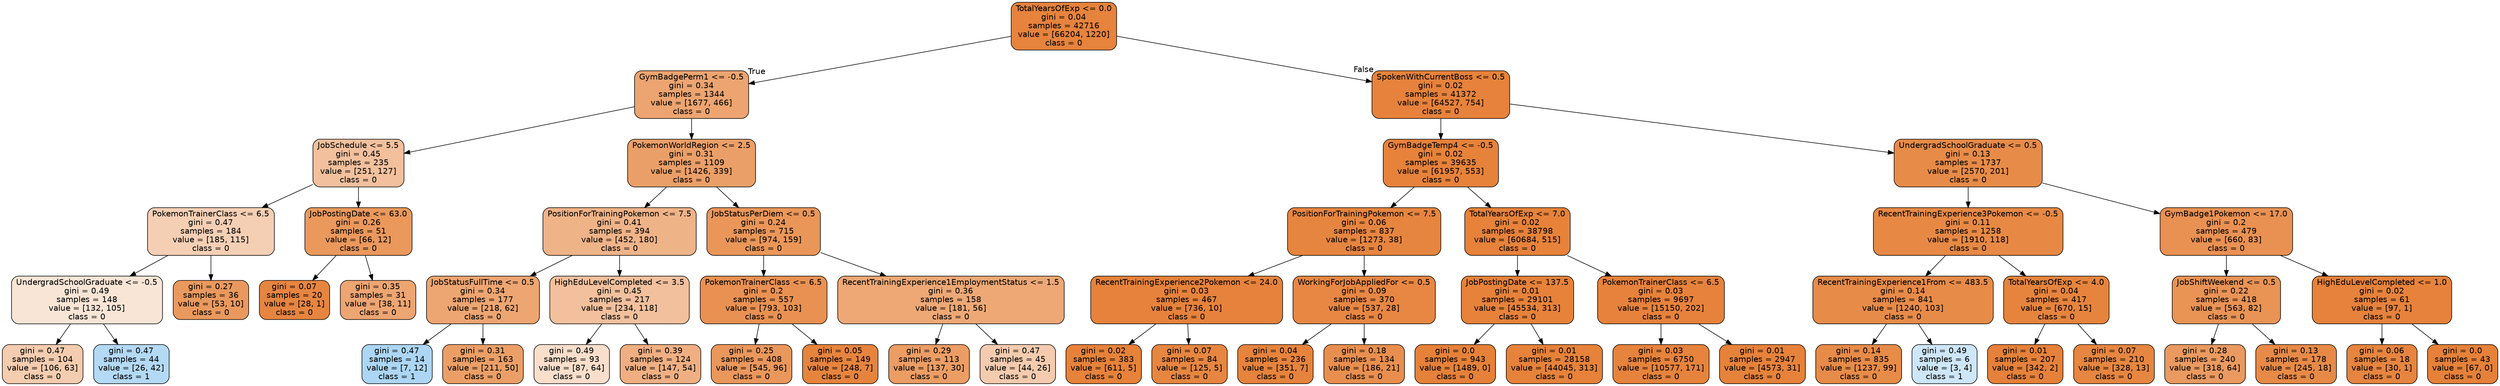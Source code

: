 digraph Tree {
node [shape=box, style="filled, rounded", color="black", fontname=helvetica] ;
edge [fontname=helvetica] ;
0 [label="TotalYearsOfExp <= 0.0\ngini = 0.04\nsamples = 42716\nvalue = [66204, 1220]\nclass = 0", fillcolor="#e58139fa"] ;
1 [label="GymBadgePerm1 <= -0.5\ngini = 0.34\nsamples = 1344\nvalue = [1677, 466]\nclass = 0", fillcolor="#e58139b8"] ;
0 -> 1 [labeldistance=2.5, labelangle=45, headlabel="True"] ;
2 [label="JobSchedule <= 5.5\ngini = 0.45\nsamples = 235\nvalue = [251, 127]\nclass = 0", fillcolor="#e581397e"] ;
1 -> 2 ;
3 [label="PokemonTrainerClass <= 6.5\ngini = 0.47\nsamples = 184\nvalue = [185, 115]\nclass = 0", fillcolor="#e5813960"] ;
2 -> 3 ;
4 [label="UndergradSchoolGraduate <= -0.5\ngini = 0.49\nsamples = 148\nvalue = [132, 105]\nclass = 0", fillcolor="#e5813934"] ;
3 -> 4 ;
5 [label="gini = 0.47\nsamples = 104\nvalue = [106, 63]\nclass = 0", fillcolor="#e5813967"] ;
4 -> 5 ;
6 [label="gini = 0.47\nsamples = 44\nvalue = [26, 42]\nclass = 1", fillcolor="#399de561"] ;
4 -> 6 ;
7 [label="gini = 0.27\nsamples = 36\nvalue = [53, 10]\nclass = 0", fillcolor="#e58139cf"] ;
3 -> 7 ;
8 [label="JobPostingDate <= 63.0\ngini = 0.26\nsamples = 51\nvalue = [66, 12]\nclass = 0", fillcolor="#e58139d1"] ;
2 -> 8 ;
9 [label="gini = 0.07\nsamples = 20\nvalue = [28, 1]\nclass = 0", fillcolor="#e58139f6"] ;
8 -> 9 ;
10 [label="gini = 0.35\nsamples = 31\nvalue = [38, 11]\nclass = 0", fillcolor="#e58139b5"] ;
8 -> 10 ;
11 [label="PokemonWorldRegion <= 2.5\ngini = 0.31\nsamples = 1109\nvalue = [1426, 339]\nclass = 0", fillcolor="#e58139c2"] ;
1 -> 11 ;
12 [label="PositionForTrainingPokemon <= 7.5\ngini = 0.41\nsamples = 394\nvalue = [452, 180]\nclass = 0", fillcolor="#e5813999"] ;
11 -> 12 ;
13 [label="JobStatusFullTime <= 0.5\ngini = 0.34\nsamples = 177\nvalue = [218, 62]\nclass = 0", fillcolor="#e58139b6"] ;
12 -> 13 ;
14 [label="gini = 0.47\nsamples = 14\nvalue = [7, 12]\nclass = 1", fillcolor="#399de56a"] ;
13 -> 14 ;
15 [label="gini = 0.31\nsamples = 163\nvalue = [211, 50]\nclass = 0", fillcolor="#e58139c3"] ;
13 -> 15 ;
16 [label="HighEduLevelCompleted <= 3.5\ngini = 0.45\nsamples = 217\nvalue = [234, 118]\nclass = 0", fillcolor="#e581397e"] ;
12 -> 16 ;
17 [label="gini = 0.49\nsamples = 93\nvalue = [87, 64]\nclass = 0", fillcolor="#e5813943"] ;
16 -> 17 ;
18 [label="gini = 0.39\nsamples = 124\nvalue = [147, 54]\nclass = 0", fillcolor="#e58139a1"] ;
16 -> 18 ;
19 [label="JobStatusPerDiem <= 0.5\ngini = 0.24\nsamples = 715\nvalue = [974, 159]\nclass = 0", fillcolor="#e58139d5"] ;
11 -> 19 ;
20 [label="PokemonTrainerClass <= 6.5\ngini = 0.2\nsamples = 557\nvalue = [793, 103]\nclass = 0", fillcolor="#e58139de"] ;
19 -> 20 ;
21 [label="gini = 0.25\nsamples = 408\nvalue = [545, 96]\nclass = 0", fillcolor="#e58139d2"] ;
20 -> 21 ;
22 [label="gini = 0.05\nsamples = 149\nvalue = [248, 7]\nclass = 0", fillcolor="#e58139f8"] ;
20 -> 22 ;
23 [label="RecentTrainingExperience1EmploymentStatus <= 1.5\ngini = 0.36\nsamples = 158\nvalue = [181, 56]\nclass = 0", fillcolor="#e58139b0"] ;
19 -> 23 ;
24 [label="gini = 0.29\nsamples = 113\nvalue = [137, 30]\nclass = 0", fillcolor="#e58139c7"] ;
23 -> 24 ;
25 [label="gini = 0.47\nsamples = 45\nvalue = [44, 26]\nclass = 0", fillcolor="#e5813968"] ;
23 -> 25 ;
26 [label="SpokenWithCurrentBoss <= 0.5\ngini = 0.02\nsamples = 41372\nvalue = [64527, 754]\nclass = 0", fillcolor="#e58139fc"] ;
0 -> 26 [labeldistance=2.5, labelangle=-45, headlabel="False"] ;
27 [label="GymBadgeTemp4 <= -0.5\ngini = 0.02\nsamples = 39635\nvalue = [61957, 553]\nclass = 0", fillcolor="#e58139fd"] ;
26 -> 27 ;
28 [label="PositionForTrainingPokemon <= 7.5\ngini = 0.06\nsamples = 837\nvalue = [1273, 38]\nclass = 0", fillcolor="#e58139f7"] ;
27 -> 28 ;
29 [label="RecentTrainingExperience2Pokemon <= 24.0\ngini = 0.03\nsamples = 467\nvalue = [736, 10]\nclass = 0", fillcolor="#e58139fc"] ;
28 -> 29 ;
30 [label="gini = 0.02\nsamples = 383\nvalue = [611, 5]\nclass = 0", fillcolor="#e58139fd"] ;
29 -> 30 ;
31 [label="gini = 0.07\nsamples = 84\nvalue = [125, 5]\nclass = 0", fillcolor="#e58139f5"] ;
29 -> 31 ;
32 [label="WorkingForJobAppliedFor <= 0.5\ngini = 0.09\nsamples = 370\nvalue = [537, 28]\nclass = 0", fillcolor="#e58139f2"] ;
28 -> 32 ;
33 [label="gini = 0.04\nsamples = 236\nvalue = [351, 7]\nclass = 0", fillcolor="#e58139fa"] ;
32 -> 33 ;
34 [label="gini = 0.18\nsamples = 134\nvalue = [186, 21]\nclass = 0", fillcolor="#e58139e2"] ;
32 -> 34 ;
35 [label="TotalYearsOfExp <= 7.0\ngini = 0.02\nsamples = 38798\nvalue = [60684, 515]\nclass = 0", fillcolor="#e58139fd"] ;
27 -> 35 ;
36 [label="JobPostingDate <= 137.5\ngini = 0.01\nsamples = 29101\nvalue = [45534, 313]\nclass = 0", fillcolor="#e58139fd"] ;
35 -> 36 ;
37 [label="gini = 0.0\nsamples = 943\nvalue = [1489, 0]\nclass = 0", fillcolor="#e58139ff"] ;
36 -> 37 ;
38 [label="gini = 0.01\nsamples = 28158\nvalue = [44045, 313]\nclass = 0", fillcolor="#e58139fd"] ;
36 -> 38 ;
39 [label="PokemonTrainerClass <= 6.5\ngini = 0.03\nsamples = 9697\nvalue = [15150, 202]\nclass = 0", fillcolor="#e58139fc"] ;
35 -> 39 ;
40 [label="gini = 0.03\nsamples = 6750\nvalue = [10577, 171]\nclass = 0", fillcolor="#e58139fb"] ;
39 -> 40 ;
41 [label="gini = 0.01\nsamples = 2947\nvalue = [4573, 31]\nclass = 0", fillcolor="#e58139fd"] ;
39 -> 41 ;
42 [label="UndergradSchoolGraduate <= 0.5\ngini = 0.13\nsamples = 1737\nvalue = [2570, 201]\nclass = 0", fillcolor="#e58139eb"] ;
26 -> 42 ;
43 [label="RecentTrainingExperience3Pokemon <= -0.5\ngini = 0.11\nsamples = 1258\nvalue = [1910, 118]\nclass = 0", fillcolor="#e58139ef"] ;
42 -> 43 ;
44 [label="RecentTrainingExperience1From <= 483.5\ngini = 0.14\nsamples = 841\nvalue = [1240, 103]\nclass = 0", fillcolor="#e58139ea"] ;
43 -> 44 ;
45 [label="gini = 0.14\nsamples = 835\nvalue = [1237, 99]\nclass = 0", fillcolor="#e58139eb"] ;
44 -> 45 ;
46 [label="gini = 0.49\nsamples = 6\nvalue = [3, 4]\nclass = 1", fillcolor="#399de540"] ;
44 -> 46 ;
47 [label="TotalYearsOfExp <= 4.0\ngini = 0.04\nsamples = 417\nvalue = [670, 15]\nclass = 0", fillcolor="#e58139f9"] ;
43 -> 47 ;
48 [label="gini = 0.01\nsamples = 207\nvalue = [342, 2]\nclass = 0", fillcolor="#e58139fe"] ;
47 -> 48 ;
49 [label="gini = 0.07\nsamples = 210\nvalue = [328, 13]\nclass = 0", fillcolor="#e58139f5"] ;
47 -> 49 ;
50 [label="GymBadge1Pokemon <= 17.0\ngini = 0.2\nsamples = 479\nvalue = [660, 83]\nclass = 0", fillcolor="#e58139df"] ;
42 -> 50 ;
51 [label="JobShiftWeekend <= 0.5\ngini = 0.22\nsamples = 418\nvalue = [563, 82]\nclass = 0", fillcolor="#e58139da"] ;
50 -> 51 ;
52 [label="gini = 0.28\nsamples = 240\nvalue = [318, 64]\nclass = 0", fillcolor="#e58139cc"] ;
51 -> 52 ;
53 [label="gini = 0.13\nsamples = 178\nvalue = [245, 18]\nclass = 0", fillcolor="#e58139ec"] ;
51 -> 53 ;
54 [label="HighEduLevelCompleted <= 1.0\ngini = 0.02\nsamples = 61\nvalue = [97, 1]\nclass = 0", fillcolor="#e58139fc"] ;
50 -> 54 ;
55 [label="gini = 0.06\nsamples = 18\nvalue = [30, 1]\nclass = 0", fillcolor="#e58139f6"] ;
54 -> 55 ;
56 [label="gini = 0.0\nsamples = 43\nvalue = [67, 0]\nclass = 0", fillcolor="#e58139ff"] ;
54 -> 56 ;
}